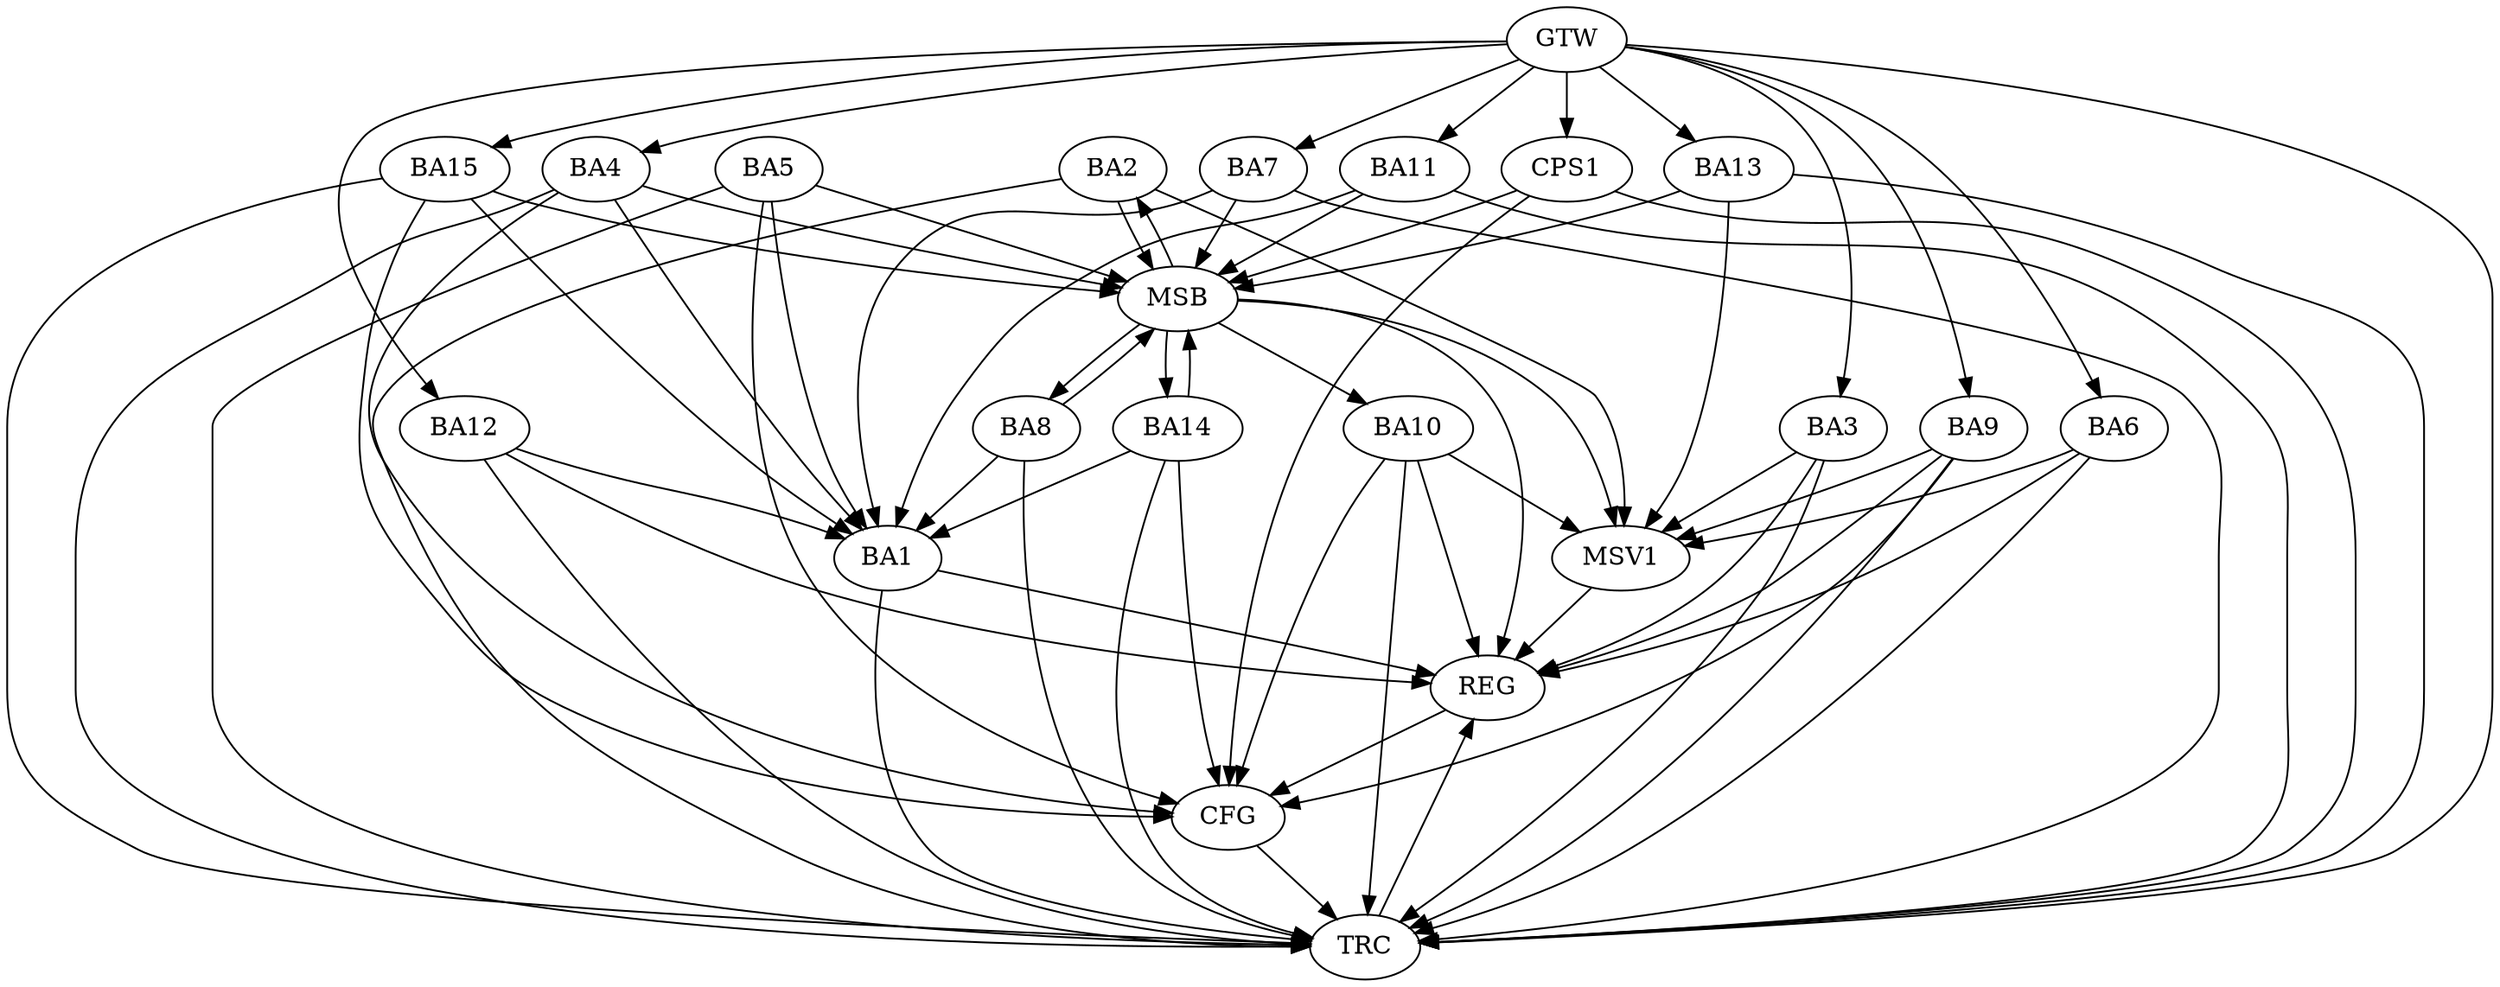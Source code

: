 strict digraph G {
  BA1 [ label="BA1" ];
  BA2 [ label="BA2" ];
  BA3 [ label="BA3" ];
  BA4 [ label="BA4" ];
  BA5 [ label="BA5" ];
  BA6 [ label="BA6" ];
  BA7 [ label="BA7" ];
  BA8 [ label="BA8" ];
  BA9 [ label="BA9" ];
  BA10 [ label="BA10" ];
  BA11 [ label="BA11" ];
  BA12 [ label="BA12" ];
  BA13 [ label="BA13" ];
  BA14 [ label="BA14" ];
  BA15 [ label="BA15" ];
  CPS1 [ label="CPS1" ];
  GTW [ label="GTW" ];
  REG [ label="REG" ];
  MSB [ label="MSB" ];
  CFG [ label="CFG" ];
  TRC [ label="TRC" ];
  MSV1 [ label="MSV1" ];
  GTW -> BA3;
  GTW -> BA4;
  GTW -> BA6;
  GTW -> BA7;
  GTW -> BA9;
  GTW -> BA11;
  GTW -> BA12;
  GTW -> BA13;
  GTW -> BA15;
  GTW -> CPS1;
  BA1 -> REG;
  BA3 -> REG;
  BA6 -> REG;
  BA9 -> REG;
  BA10 -> REG;
  BA12 -> REG;
  BA2 -> MSB;
  MSB -> REG;
  BA4 -> MSB;
  BA5 -> MSB;
  BA7 -> MSB;
  BA8 -> MSB;
  BA11 -> MSB;
  BA13 -> MSB;
  BA14 -> MSB;
  MSB -> BA2;
  BA15 -> MSB;
  CPS1 -> MSB;
  MSB -> BA10;
  MSB -> BA8;
  MSB -> BA14;
  BA4 -> CFG;
  BA14 -> CFG;
  BA15 -> CFG;
  BA5 -> CFG;
  BA10 -> CFG;
  BA9 -> CFG;
  CPS1 -> CFG;
  REG -> CFG;
  BA1 -> TRC;
  BA2 -> TRC;
  BA3 -> TRC;
  BA4 -> TRC;
  BA5 -> TRC;
  BA6 -> TRC;
  BA7 -> TRC;
  BA8 -> TRC;
  BA9 -> TRC;
  BA10 -> TRC;
  BA11 -> TRC;
  BA12 -> TRC;
  BA13 -> TRC;
  BA14 -> TRC;
  BA15 -> TRC;
  CPS1 -> TRC;
  GTW -> TRC;
  CFG -> TRC;
  TRC -> REG;
  BA14 -> BA1;
  BA11 -> BA1;
  BA12 -> BA1;
  BA5 -> BA1;
  BA4 -> BA1;
  BA7 -> BA1;
  BA15 -> BA1;
  BA8 -> BA1;
  BA3 -> MSV1;
  BA9 -> MSV1;
  BA10 -> MSV1;
  MSB -> MSV1;
  BA13 -> MSV1;
  BA6 -> MSV1;
  BA2 -> MSV1;
  MSV1 -> REG;
}
